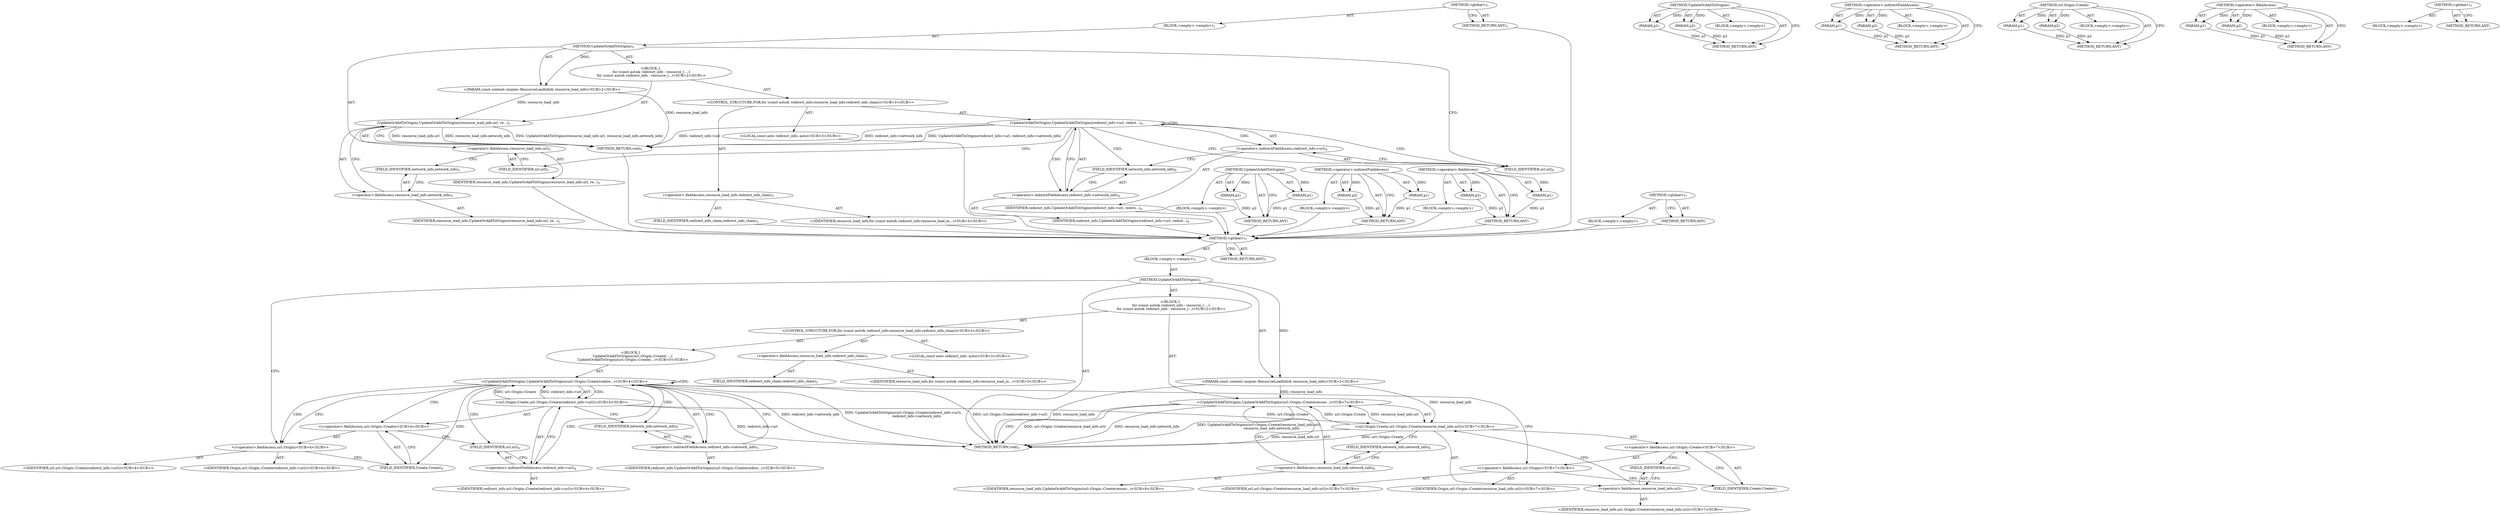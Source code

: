digraph "&lt;global&gt;" {
vulnerable_6 [label=<(METHOD,&lt;global&gt;)<SUB>1</SUB>>];
vulnerable_7 [label=<(BLOCK,&lt;empty&gt;,&lt;empty&gt;)<SUB>1</SUB>>];
vulnerable_8 [label=<(METHOD,UpdateOrAddToOrigins)<SUB>1</SUB>>];
vulnerable_9 [label="<(PARAM,const content::mojom::ResourceLoadInfo&amp; resource_load_info)<SUB>2</SUB>>"];
vulnerable_10 [label="<(BLOCK,{
  for (const auto&amp; redirect_info : resource_l...,{
  for (const auto&amp; redirect_info : resource_l...)<SUB>2</SUB>>"];
vulnerable_11 [label="<(CONTROL_STRUCTURE,FOR,for (const auto&amp; redirect_info:resource_load_info.redirect_info_chain))<SUB>3</SUB>>"];
vulnerable_12 [label=<(&lt;operator&gt;.fieldAccess,resource_load_info.redirect_info_chain)<SUB>3</SUB>>];
vulnerable_13 [label="<(IDENTIFIER,resource_load_info,for (const auto&amp; redirect_info:resource_load_in...)<SUB>3</SUB>>"];
vulnerable_14 [label=<(FIELD_IDENTIFIER,redirect_info_chain,redirect_info_chain)<SUB>3</SUB>>];
vulnerable_15 [label="<(LOCAL,const auto redirect_info: auto)<SUB>3</SUB>>"];
vulnerable_16 [label=<(UpdateOrAddToOrigins,UpdateOrAddToOrigins(redirect_info-&gt;url, redire...)<SUB>4</SUB>>];
vulnerable_17 [label=<(&lt;operator&gt;.indirectFieldAccess,redirect_info-&gt;url)<SUB>4</SUB>>];
vulnerable_18 [label=<(IDENTIFIER,redirect_info,UpdateOrAddToOrigins(redirect_info-&gt;url, redire...)<SUB>4</SUB>>];
vulnerable_19 [label=<(FIELD_IDENTIFIER,url,url)<SUB>4</SUB>>];
vulnerable_20 [label=<(&lt;operator&gt;.indirectFieldAccess,redirect_info-&gt;network_info)<SUB>4</SUB>>];
vulnerable_21 [label=<(IDENTIFIER,redirect_info,UpdateOrAddToOrigins(redirect_info-&gt;url, redire...)<SUB>4</SUB>>];
vulnerable_22 [label=<(FIELD_IDENTIFIER,network_info,network_info)<SUB>4</SUB>>];
vulnerable_23 [label=<(UpdateOrAddToOrigins,UpdateOrAddToOrigins(resource_load_info.url, re...)<SUB>5</SUB>>];
vulnerable_24 [label=<(&lt;operator&gt;.fieldAccess,resource_load_info.url)<SUB>5</SUB>>];
vulnerable_25 [label=<(IDENTIFIER,resource_load_info,UpdateOrAddToOrigins(resource_load_info.url, re...)<SUB>5</SUB>>];
vulnerable_26 [label=<(FIELD_IDENTIFIER,url,url)<SUB>5</SUB>>];
vulnerable_27 [label=<(&lt;operator&gt;.fieldAccess,resource_load_info.network_info)<SUB>5</SUB>>];
vulnerable_28 [label=<(IDENTIFIER,resource_load_info,UpdateOrAddToOrigins(resource_load_info.url, re...)<SUB>5</SUB>>];
vulnerable_29 [label=<(FIELD_IDENTIFIER,network_info,network_info)<SUB>5</SUB>>];
vulnerable_30 [label=<(METHOD_RETURN,void)<SUB>1</SUB>>];
vulnerable_32 [label=<(METHOD_RETURN,ANY)<SUB>1</SUB>>];
vulnerable_54 [label=<(METHOD,UpdateOrAddToOrigins)>];
vulnerable_55 [label=<(PARAM,p1)>];
vulnerable_56 [label=<(PARAM,p2)>];
vulnerable_57 [label=<(BLOCK,&lt;empty&gt;,&lt;empty&gt;)>];
vulnerable_58 [label=<(METHOD_RETURN,ANY)>];
vulnerable_59 [label=<(METHOD,&lt;operator&gt;.indirectFieldAccess)>];
vulnerable_60 [label=<(PARAM,p1)>];
vulnerable_61 [label=<(PARAM,p2)>];
vulnerable_62 [label=<(BLOCK,&lt;empty&gt;,&lt;empty&gt;)>];
vulnerable_63 [label=<(METHOD_RETURN,ANY)>];
vulnerable_49 [label=<(METHOD,&lt;operator&gt;.fieldAccess)>];
vulnerable_50 [label=<(PARAM,p1)>];
vulnerable_51 [label=<(PARAM,p2)>];
vulnerable_52 [label=<(BLOCK,&lt;empty&gt;,&lt;empty&gt;)>];
vulnerable_53 [label=<(METHOD_RETURN,ANY)>];
vulnerable_43 [label=<(METHOD,&lt;global&gt;)<SUB>1</SUB>>];
vulnerable_44 [label=<(BLOCK,&lt;empty&gt;,&lt;empty&gt;)>];
vulnerable_45 [label=<(METHOD_RETURN,ANY)>];
fixed_6 [label=<(METHOD,&lt;global&gt;)<SUB>1</SUB>>];
fixed_7 [label=<(BLOCK,&lt;empty&gt;,&lt;empty&gt;)<SUB>1</SUB>>];
fixed_8 [label=<(METHOD,UpdateOrAddToOrigins)<SUB>1</SUB>>];
fixed_9 [label="<(PARAM,const content::mojom::ResourceLoadInfo&amp; resource_load_info)<SUB>2</SUB>>"];
fixed_10 [label="<(BLOCK,{
  for (const auto&amp; redirect_info : resource_l...,{
  for (const auto&amp; redirect_info : resource_l...)<SUB>2</SUB>>"];
fixed_11 [label="<(CONTROL_STRUCTURE,FOR,for (const auto&amp; redirect_info:resource_load_info.redirect_info_chain))<SUB>3</SUB>>"];
fixed_12 [label=<(&lt;operator&gt;.fieldAccess,resource_load_info.redirect_info_chain)<SUB>3</SUB>>];
fixed_13 [label="<(IDENTIFIER,resource_load_info,for (const auto&amp; redirect_info:resource_load_in...)<SUB>3</SUB>>"];
fixed_14 [label=<(FIELD_IDENTIFIER,redirect_info_chain,redirect_info_chain)<SUB>3</SUB>>];
fixed_15 [label="<(LOCAL,const auto redirect_info: auto)<SUB>3</SUB>>"];
fixed_16 [label="<(BLOCK,{
    UpdateOrAddToOrigins(url::Origin::Create(...,{
    UpdateOrAddToOrigins(url::Origin::Create(...)<SUB>3</SUB>>"];
fixed_17 [label="<(UpdateOrAddToOrigins,UpdateOrAddToOrigins(url::Origin::Create(redire...)<SUB>4</SUB>>"];
fixed_18 [label="<(url.Origin.Create,url::Origin::Create(redirect_info-&gt;url))<SUB>4</SUB>>"];
fixed_19 [label="<(&lt;operator&gt;.fieldAccess,url::Origin::Create)<SUB>4</SUB>>"];
fixed_20 [label="<(&lt;operator&gt;.fieldAccess,url::Origin)<SUB>4</SUB>>"];
fixed_21 [label="<(IDENTIFIER,url,url::Origin::Create(redirect_info-&gt;url))<SUB>4</SUB>>"];
fixed_22 [label="<(IDENTIFIER,Origin,url::Origin::Create(redirect_info-&gt;url))<SUB>4</SUB>>"];
fixed_23 [label=<(FIELD_IDENTIFIER,Create,Create)<SUB>4</SUB>>];
fixed_24 [label=<(&lt;operator&gt;.indirectFieldAccess,redirect_info-&gt;url)<SUB>4</SUB>>];
fixed_25 [label="<(IDENTIFIER,redirect_info,url::Origin::Create(redirect_info-&gt;url))<SUB>4</SUB>>"];
fixed_26 [label=<(FIELD_IDENTIFIER,url,url)<SUB>4</SUB>>];
fixed_27 [label=<(&lt;operator&gt;.indirectFieldAccess,redirect_info-&gt;network_info)<SUB>5</SUB>>];
fixed_28 [label="<(IDENTIFIER,redirect_info,UpdateOrAddToOrigins(url::Origin::Create(redire...)<SUB>5</SUB>>"];
fixed_29 [label=<(FIELD_IDENTIFIER,network_info,network_info)<SUB>5</SUB>>];
fixed_30 [label="<(UpdateOrAddToOrigins,UpdateOrAddToOrigins(url::Origin::Create(resour...)<SUB>7</SUB>>"];
fixed_31 [label="<(url.Origin.Create,url::Origin::Create(resource_load_info.url))<SUB>7</SUB>>"];
fixed_32 [label="<(&lt;operator&gt;.fieldAccess,url::Origin::Create)<SUB>7</SUB>>"];
fixed_33 [label="<(&lt;operator&gt;.fieldAccess,url::Origin)<SUB>7</SUB>>"];
fixed_34 [label="<(IDENTIFIER,url,url::Origin::Create(resource_load_info.url))<SUB>7</SUB>>"];
fixed_35 [label="<(IDENTIFIER,Origin,url::Origin::Create(resource_load_info.url))<SUB>7</SUB>>"];
fixed_36 [label=<(FIELD_IDENTIFIER,Create,Create)<SUB>7</SUB>>];
fixed_37 [label=<(&lt;operator&gt;.fieldAccess,resource_load_info.url)<SUB>7</SUB>>];
fixed_38 [label="<(IDENTIFIER,resource_load_info,url::Origin::Create(resource_load_info.url))<SUB>7</SUB>>"];
fixed_39 [label=<(FIELD_IDENTIFIER,url,url)<SUB>7</SUB>>];
fixed_40 [label=<(&lt;operator&gt;.fieldAccess,resource_load_info.network_info)<SUB>8</SUB>>];
fixed_41 [label="<(IDENTIFIER,resource_load_info,UpdateOrAddToOrigins(url::Origin::Create(resour...)<SUB>8</SUB>>"];
fixed_42 [label=<(FIELD_IDENTIFIER,network_info,network_info)<SUB>8</SUB>>];
fixed_43 [label=<(METHOD_RETURN,void)<SUB>1</SUB>>];
fixed_45 [label=<(METHOD_RETURN,ANY)<SUB>1</SUB>>];
fixed_71 [label=<(METHOD,UpdateOrAddToOrigins)>];
fixed_72 [label=<(PARAM,p1)>];
fixed_73 [label=<(PARAM,p2)>];
fixed_74 [label=<(BLOCK,&lt;empty&gt;,&lt;empty&gt;)>];
fixed_75 [label=<(METHOD_RETURN,ANY)>];
fixed_81 [label=<(METHOD,&lt;operator&gt;.indirectFieldAccess)>];
fixed_82 [label=<(PARAM,p1)>];
fixed_83 [label=<(PARAM,p2)>];
fixed_84 [label=<(BLOCK,&lt;empty&gt;,&lt;empty&gt;)>];
fixed_85 [label=<(METHOD_RETURN,ANY)>];
fixed_76 [label=<(METHOD,url.Origin.Create)>];
fixed_77 [label=<(PARAM,p1)>];
fixed_78 [label=<(PARAM,p2)>];
fixed_79 [label=<(BLOCK,&lt;empty&gt;,&lt;empty&gt;)>];
fixed_80 [label=<(METHOD_RETURN,ANY)>];
fixed_66 [label=<(METHOD,&lt;operator&gt;.fieldAccess)>];
fixed_67 [label=<(PARAM,p1)>];
fixed_68 [label=<(PARAM,p2)>];
fixed_69 [label=<(BLOCK,&lt;empty&gt;,&lt;empty&gt;)>];
fixed_70 [label=<(METHOD_RETURN,ANY)>];
fixed_60 [label=<(METHOD,&lt;global&gt;)<SUB>1</SUB>>];
fixed_61 [label=<(BLOCK,&lt;empty&gt;,&lt;empty&gt;)>];
fixed_62 [label=<(METHOD_RETURN,ANY)>];
vulnerable_6 -> vulnerable_7  [key=0, label="AST: "];
vulnerable_6 -> vulnerable_32  [key=0, label="AST: "];
vulnerable_6 -> vulnerable_32  [key=1, label="CFG: "];
vulnerable_7 -> vulnerable_8  [key=0, label="AST: "];
vulnerable_8 -> vulnerable_9  [key=0, label="AST: "];
vulnerable_8 -> vulnerable_9  [key=1, label="DDG: "];
vulnerable_8 -> vulnerable_10  [key=0, label="AST: "];
vulnerable_8 -> vulnerable_30  [key=0, label="AST: "];
vulnerable_8 -> vulnerable_19  [key=0, label="CFG: "];
vulnerable_9 -> vulnerable_30  [key=0, label="DDG: resource_load_info"];
vulnerable_9 -> vulnerable_23  [key=0, label="DDG: resource_load_info"];
vulnerable_10 -> vulnerable_11  [key=0, label="AST: "];
vulnerable_10 -> vulnerable_23  [key=0, label="AST: "];
vulnerable_11 -> vulnerable_12  [key=0, label="AST: "];
vulnerable_11 -> vulnerable_15  [key=0, label="AST: "];
vulnerable_11 -> vulnerable_16  [key=0, label="AST: "];
vulnerable_12 -> vulnerable_13  [key=0, label="AST: "];
vulnerable_12 -> vulnerable_14  [key=0, label="AST: "];
vulnerable_13 -> fixed_6  [key=0];
vulnerable_14 -> fixed_6  [key=0];
vulnerable_15 -> fixed_6  [key=0];
vulnerable_16 -> vulnerable_17  [key=0, label="AST: "];
vulnerable_16 -> vulnerable_17  [key=1, label="CDG: "];
vulnerable_16 -> vulnerable_20  [key=0, label="AST: "];
vulnerable_16 -> vulnerable_20  [key=1, label="CDG: "];
vulnerable_16 -> vulnerable_19  [key=0, label="CFG: "];
vulnerable_16 -> vulnerable_19  [key=1, label="CDG: "];
vulnerable_16 -> vulnerable_26  [key=0, label="CFG: "];
vulnerable_16 -> vulnerable_30  [key=0, label="DDG: redirect_info-&gt;url"];
vulnerable_16 -> vulnerable_30  [key=1, label="DDG: redirect_info-&gt;network_info"];
vulnerable_16 -> vulnerable_30  [key=2, label="DDG: UpdateOrAddToOrigins(redirect_info-&gt;url, redirect_info-&gt;network_info)"];
vulnerable_16 -> vulnerable_16  [key=0, label="CDG: "];
vulnerable_16 -> vulnerable_22  [key=0, label="CDG: "];
vulnerable_17 -> vulnerable_18  [key=0, label="AST: "];
vulnerable_17 -> vulnerable_19  [key=0, label="AST: "];
vulnerable_17 -> vulnerable_22  [key=0, label="CFG: "];
vulnerable_18 -> fixed_6  [key=0];
vulnerable_19 -> vulnerable_17  [key=0, label="CFG: "];
vulnerable_20 -> vulnerable_21  [key=0, label="AST: "];
vulnerable_20 -> vulnerable_22  [key=0, label="AST: "];
vulnerable_20 -> vulnerable_16  [key=0, label="CFG: "];
vulnerable_21 -> fixed_6  [key=0];
vulnerable_22 -> vulnerable_20  [key=0, label="CFG: "];
vulnerable_23 -> vulnerable_24  [key=0, label="AST: "];
vulnerable_23 -> vulnerable_27  [key=0, label="AST: "];
vulnerable_23 -> vulnerable_30  [key=0, label="CFG: "];
vulnerable_23 -> vulnerable_30  [key=1, label="DDG: resource_load_info.url"];
vulnerable_23 -> vulnerable_30  [key=2, label="DDG: resource_load_info.network_info"];
vulnerable_23 -> vulnerable_30  [key=3, label="DDG: UpdateOrAddToOrigins(resource_load_info.url, resource_load_info.network_info)"];
vulnerable_24 -> vulnerable_25  [key=0, label="AST: "];
vulnerable_24 -> vulnerable_26  [key=0, label="AST: "];
vulnerable_24 -> vulnerable_29  [key=0, label="CFG: "];
vulnerable_25 -> fixed_6  [key=0];
vulnerable_26 -> vulnerable_24  [key=0, label="CFG: "];
vulnerable_27 -> vulnerable_28  [key=0, label="AST: "];
vulnerable_27 -> vulnerable_29  [key=0, label="AST: "];
vulnerable_27 -> vulnerable_23  [key=0, label="CFG: "];
vulnerable_28 -> fixed_6  [key=0];
vulnerable_29 -> vulnerable_27  [key=0, label="CFG: "];
vulnerable_30 -> fixed_6  [key=0];
vulnerable_32 -> fixed_6  [key=0];
vulnerable_54 -> vulnerable_55  [key=0, label="AST: "];
vulnerable_54 -> vulnerable_55  [key=1, label="DDG: "];
vulnerable_54 -> vulnerable_57  [key=0, label="AST: "];
vulnerable_54 -> vulnerable_56  [key=0, label="AST: "];
vulnerable_54 -> vulnerable_56  [key=1, label="DDG: "];
vulnerable_54 -> vulnerable_58  [key=0, label="AST: "];
vulnerable_54 -> vulnerable_58  [key=1, label="CFG: "];
vulnerable_55 -> vulnerable_58  [key=0, label="DDG: p1"];
vulnerable_56 -> vulnerable_58  [key=0, label="DDG: p2"];
vulnerable_57 -> fixed_6  [key=0];
vulnerable_58 -> fixed_6  [key=0];
vulnerable_59 -> vulnerable_60  [key=0, label="AST: "];
vulnerable_59 -> vulnerable_60  [key=1, label="DDG: "];
vulnerable_59 -> vulnerable_62  [key=0, label="AST: "];
vulnerable_59 -> vulnerable_61  [key=0, label="AST: "];
vulnerable_59 -> vulnerable_61  [key=1, label="DDG: "];
vulnerable_59 -> vulnerable_63  [key=0, label="AST: "];
vulnerable_59 -> vulnerable_63  [key=1, label="CFG: "];
vulnerable_60 -> vulnerable_63  [key=0, label="DDG: p1"];
vulnerable_61 -> vulnerable_63  [key=0, label="DDG: p2"];
vulnerable_62 -> fixed_6  [key=0];
vulnerable_63 -> fixed_6  [key=0];
vulnerable_49 -> vulnerable_50  [key=0, label="AST: "];
vulnerable_49 -> vulnerable_50  [key=1, label="DDG: "];
vulnerable_49 -> vulnerable_52  [key=0, label="AST: "];
vulnerable_49 -> vulnerable_51  [key=0, label="AST: "];
vulnerable_49 -> vulnerable_51  [key=1, label="DDG: "];
vulnerable_49 -> vulnerable_53  [key=0, label="AST: "];
vulnerable_49 -> vulnerable_53  [key=1, label="CFG: "];
vulnerable_50 -> vulnerable_53  [key=0, label="DDG: p1"];
vulnerable_51 -> vulnerable_53  [key=0, label="DDG: p2"];
vulnerable_52 -> fixed_6  [key=0];
vulnerable_53 -> fixed_6  [key=0];
vulnerable_43 -> vulnerable_44  [key=0, label="AST: "];
vulnerable_43 -> vulnerable_45  [key=0, label="AST: "];
vulnerable_43 -> vulnerable_45  [key=1, label="CFG: "];
vulnerable_44 -> fixed_6  [key=0];
vulnerable_45 -> fixed_6  [key=0];
fixed_6 -> fixed_7  [key=0, label="AST: "];
fixed_6 -> fixed_45  [key=0, label="AST: "];
fixed_6 -> fixed_45  [key=1, label="CFG: "];
fixed_7 -> fixed_8  [key=0, label="AST: "];
fixed_8 -> fixed_9  [key=0, label="AST: "];
fixed_8 -> fixed_9  [key=1, label="DDG: "];
fixed_8 -> fixed_10  [key=0, label="AST: "];
fixed_8 -> fixed_43  [key=0, label="AST: "];
fixed_8 -> fixed_20  [key=0, label="CFG: "];
fixed_9 -> fixed_43  [key=0, label="DDG: resource_load_info"];
fixed_9 -> fixed_30  [key=0, label="DDG: resource_load_info"];
fixed_9 -> fixed_31  [key=0, label="DDG: resource_load_info"];
fixed_10 -> fixed_11  [key=0, label="AST: "];
fixed_10 -> fixed_30  [key=0, label="AST: "];
fixed_11 -> fixed_12  [key=0, label="AST: "];
fixed_11 -> fixed_15  [key=0, label="AST: "];
fixed_11 -> fixed_16  [key=0, label="AST: "];
fixed_12 -> fixed_13  [key=0, label="AST: "];
fixed_12 -> fixed_14  [key=0, label="AST: "];
fixed_16 -> fixed_17  [key=0, label="AST: "];
fixed_17 -> fixed_18  [key=0, label="AST: "];
fixed_17 -> fixed_18  [key=1, label="CDG: "];
fixed_17 -> fixed_27  [key=0, label="AST: "];
fixed_17 -> fixed_27  [key=1, label="CDG: "];
fixed_17 -> fixed_20  [key=0, label="CFG: "];
fixed_17 -> fixed_20  [key=1, label="CDG: "];
fixed_17 -> fixed_33  [key=0, label="CFG: "];
fixed_17 -> fixed_43  [key=0, label="DDG: url::Origin::Create(redirect_info-&gt;url)"];
fixed_17 -> fixed_43  [key=1, label="DDG: redirect_info-&gt;network_info"];
fixed_17 -> fixed_43  [key=2, label="DDG: UpdateOrAddToOrigins(url::Origin::Create(redirect_info-&gt;url),
                         redirect_info-&gt;network_info)"];
fixed_17 -> fixed_24  [key=0, label="CDG: "];
fixed_17 -> fixed_17  [key=0, label="CDG: "];
fixed_17 -> fixed_29  [key=0, label="CDG: "];
fixed_17 -> fixed_26  [key=0, label="CDG: "];
fixed_17 -> fixed_23  [key=0, label="CDG: "];
fixed_17 -> fixed_19  [key=0, label="CDG: "];
fixed_18 -> fixed_19  [key=0, label="AST: "];
fixed_18 -> fixed_24  [key=0, label="AST: "];
fixed_18 -> fixed_29  [key=0, label="CFG: "];
fixed_18 -> fixed_43  [key=0, label="DDG: redirect_info-&gt;url"];
fixed_18 -> fixed_31  [key=0, label="DDG: url::Origin::Create"];
fixed_18 -> fixed_17  [key=0, label="DDG: url::Origin::Create"];
fixed_18 -> fixed_17  [key=1, label="DDG: redirect_info-&gt;url"];
fixed_19 -> fixed_20  [key=0, label="AST: "];
fixed_19 -> fixed_23  [key=0, label="AST: "];
fixed_19 -> fixed_26  [key=0, label="CFG: "];
fixed_20 -> fixed_21  [key=0, label="AST: "];
fixed_20 -> fixed_22  [key=0, label="AST: "];
fixed_20 -> fixed_23  [key=0, label="CFG: "];
fixed_23 -> fixed_19  [key=0, label="CFG: "];
fixed_24 -> fixed_25  [key=0, label="AST: "];
fixed_24 -> fixed_26  [key=0, label="AST: "];
fixed_24 -> fixed_18  [key=0, label="CFG: "];
fixed_26 -> fixed_24  [key=0, label="CFG: "];
fixed_27 -> fixed_28  [key=0, label="AST: "];
fixed_27 -> fixed_29  [key=0, label="AST: "];
fixed_27 -> fixed_17  [key=0, label="CFG: "];
fixed_29 -> fixed_27  [key=0, label="CFG: "];
fixed_30 -> fixed_31  [key=0, label="AST: "];
fixed_30 -> fixed_40  [key=0, label="AST: "];
fixed_30 -> fixed_43  [key=0, label="CFG: "];
fixed_30 -> fixed_43  [key=1, label="DDG: url::Origin::Create(resource_load_info.url)"];
fixed_30 -> fixed_43  [key=2, label="DDG: resource_load_info.network_info"];
fixed_30 -> fixed_43  [key=3, label="DDG: UpdateOrAddToOrigins(url::Origin::Create(resource_load_info.url),
                       resource_load_info.network_info)"];
fixed_31 -> fixed_32  [key=0, label="AST: "];
fixed_31 -> fixed_37  [key=0, label="AST: "];
fixed_31 -> fixed_42  [key=0, label="CFG: "];
fixed_31 -> fixed_43  [key=0, label="DDG: url::Origin::Create"];
fixed_31 -> fixed_43  [key=1, label="DDG: resource_load_info.url"];
fixed_31 -> fixed_30  [key=0, label="DDG: url::Origin::Create"];
fixed_31 -> fixed_30  [key=1, label="DDG: resource_load_info.url"];
fixed_32 -> fixed_33  [key=0, label="AST: "];
fixed_32 -> fixed_36  [key=0, label="AST: "];
fixed_32 -> fixed_39  [key=0, label="CFG: "];
fixed_33 -> fixed_34  [key=0, label="AST: "];
fixed_33 -> fixed_35  [key=0, label="AST: "];
fixed_33 -> fixed_36  [key=0, label="CFG: "];
fixed_36 -> fixed_32  [key=0, label="CFG: "];
fixed_37 -> fixed_38  [key=0, label="AST: "];
fixed_37 -> fixed_39  [key=0, label="AST: "];
fixed_37 -> fixed_31  [key=0, label="CFG: "];
fixed_39 -> fixed_37  [key=0, label="CFG: "];
fixed_40 -> fixed_41  [key=0, label="AST: "];
fixed_40 -> fixed_42  [key=0, label="AST: "];
fixed_40 -> fixed_30  [key=0, label="CFG: "];
fixed_42 -> fixed_40  [key=0, label="CFG: "];
fixed_71 -> fixed_72  [key=0, label="AST: "];
fixed_71 -> fixed_72  [key=1, label="DDG: "];
fixed_71 -> fixed_74  [key=0, label="AST: "];
fixed_71 -> fixed_73  [key=0, label="AST: "];
fixed_71 -> fixed_73  [key=1, label="DDG: "];
fixed_71 -> fixed_75  [key=0, label="AST: "];
fixed_71 -> fixed_75  [key=1, label="CFG: "];
fixed_72 -> fixed_75  [key=0, label="DDG: p1"];
fixed_73 -> fixed_75  [key=0, label="DDG: p2"];
fixed_81 -> fixed_82  [key=0, label="AST: "];
fixed_81 -> fixed_82  [key=1, label="DDG: "];
fixed_81 -> fixed_84  [key=0, label="AST: "];
fixed_81 -> fixed_83  [key=0, label="AST: "];
fixed_81 -> fixed_83  [key=1, label="DDG: "];
fixed_81 -> fixed_85  [key=0, label="AST: "];
fixed_81 -> fixed_85  [key=1, label="CFG: "];
fixed_82 -> fixed_85  [key=0, label="DDG: p1"];
fixed_83 -> fixed_85  [key=0, label="DDG: p2"];
fixed_76 -> fixed_77  [key=0, label="AST: "];
fixed_76 -> fixed_77  [key=1, label="DDG: "];
fixed_76 -> fixed_79  [key=0, label="AST: "];
fixed_76 -> fixed_78  [key=0, label="AST: "];
fixed_76 -> fixed_78  [key=1, label="DDG: "];
fixed_76 -> fixed_80  [key=0, label="AST: "];
fixed_76 -> fixed_80  [key=1, label="CFG: "];
fixed_77 -> fixed_80  [key=0, label="DDG: p1"];
fixed_78 -> fixed_80  [key=0, label="DDG: p2"];
fixed_66 -> fixed_67  [key=0, label="AST: "];
fixed_66 -> fixed_67  [key=1, label="DDG: "];
fixed_66 -> fixed_69  [key=0, label="AST: "];
fixed_66 -> fixed_68  [key=0, label="AST: "];
fixed_66 -> fixed_68  [key=1, label="DDG: "];
fixed_66 -> fixed_70  [key=0, label="AST: "];
fixed_66 -> fixed_70  [key=1, label="CFG: "];
fixed_67 -> fixed_70  [key=0, label="DDG: p1"];
fixed_68 -> fixed_70  [key=0, label="DDG: p2"];
fixed_60 -> fixed_61  [key=0, label="AST: "];
fixed_60 -> fixed_62  [key=0, label="AST: "];
fixed_60 -> fixed_62  [key=1, label="CFG: "];
}
